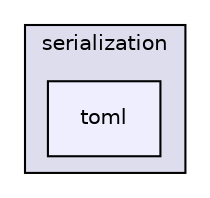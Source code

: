 digraph "src/util/serialization/toml" {
  compound=true
  node [ fontsize="10", fontname="Helvetica"];
  edge [ labelfontsize="10", labelfontname="Helvetica"];
  subgraph clusterdir_66d1277db49eb5c62baae77076f9c93b {
    graph [ bgcolor="#ddddee", pencolor="black", label="serialization" fontname="Helvetica", fontsize="10", URL="dir_66d1277db49eb5c62baae77076f9c93b.html"]
  dir_443bdb17d2da7ce96b82b83ffa412b15 [shape=box, label="toml", style="filled", fillcolor="#eeeeff", pencolor="black", URL="dir_443bdb17d2da7ce96b82b83ffa412b15.html"];
  }
}
